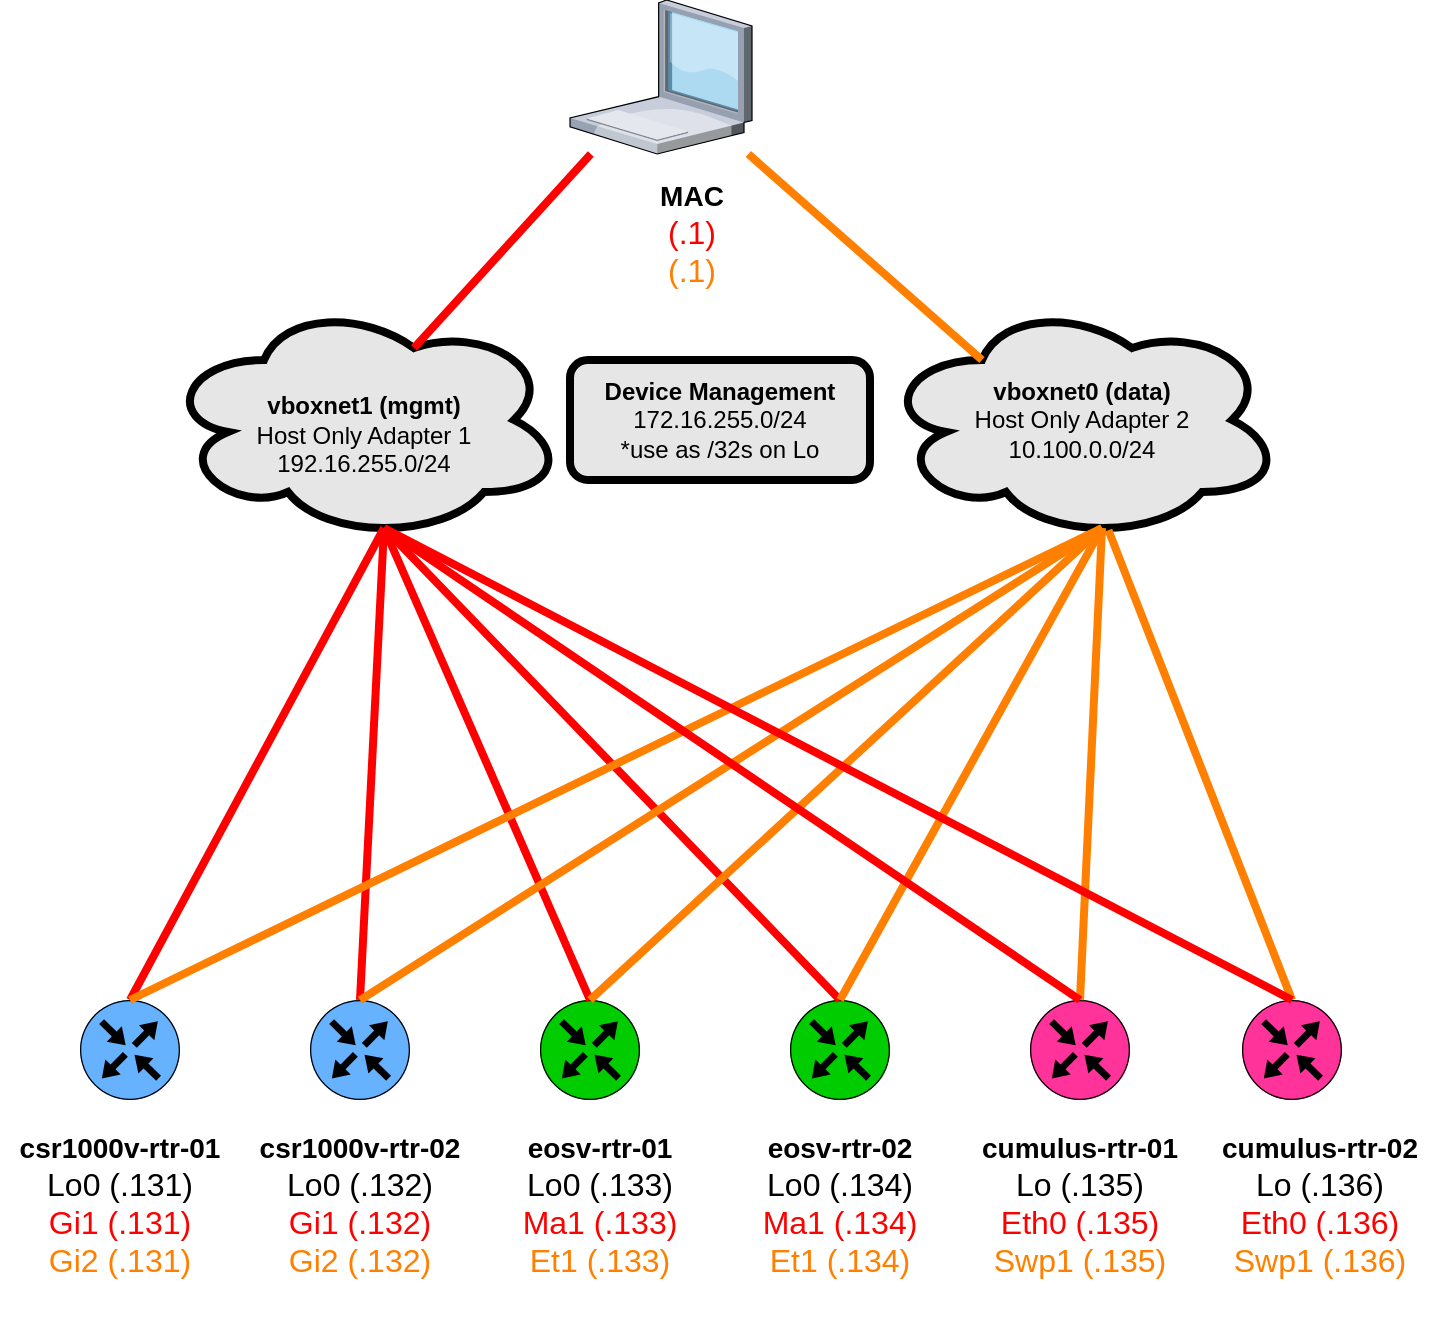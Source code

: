 <mxfile version="13.6.2" type="github">
  <diagram id="bjzrlniuoW9Y6wsvjh16" name="base-config">
    <mxGraphModel dx="1188" dy="589" grid="1" gridSize="10" guides="1" tooltips="1" connect="1" arrows="1" fold="1" page="1" pageScale="1" pageWidth="850" pageHeight="1100" math="0" shadow="0">
      <root>
        <mxCell id="0" />
        <mxCell id="1" parent="0" />
        <mxCell id="K3_CRyfxQu7D6miHCibi-1" value="" style="points=[[0.5,0,0],[1,0.5,0],[0.5,1,0],[0,0.5,0],[0.145,0.145,0],[0.856,0.145,0],[0.855,0.856,0],[0.145,0.855,0]];verticalLabelPosition=bottom;html=1;verticalAlign=top;aspect=fixed;align=center;pointerEvents=1;shape=mxgraph.cisco19.rect;prIcon=router;strokeColor=#000000;fillColor=#66B2FF;" parent="1" vertex="1">
          <mxGeometry x="119" y="630" width="50" height="50" as="geometry" />
        </mxCell>
        <mxCell id="K3_CRyfxQu7D6miHCibi-2" value="&lt;div&gt;&lt;b&gt;vboxnet0 (data)&lt;/b&gt;&lt;br&gt;Host Only Adapter 2&lt;/div&gt;&lt;div&gt;10.100.0.0/24&lt;/div&gt;" style="ellipse;shape=cloud;whiteSpace=wrap;html=1;strokeWidth=4;fillColor=#E6E6E6;" parent="1" vertex="1">
          <mxGeometry x="520" y="280" width="200" height="120" as="geometry" />
        </mxCell>
        <mxCell id="K3_CRyfxQu7D6miHCibi-3" value="" style="verticalLabelPosition=bottom;aspect=fixed;html=1;verticalAlign=top;strokeColor=none;align=center;outlineConnect=0;shape=mxgraph.citrix.laptop_1;" parent="1" vertex="1">
          <mxGeometry x="364" y="130" width="91" height="77" as="geometry" />
        </mxCell>
        <mxCell id="K3_CRyfxQu7D6miHCibi-8" value="&lt;br&gt;&lt;div&gt;&lt;b&gt;vboxnet1 (mgmt)&lt;br&gt;&lt;/b&gt;&lt;/div&gt;Host Only Adapter 1&lt;br&gt;&lt;div&gt;192.16.255.0/24&lt;br&gt;&lt;/div&gt;" style="ellipse;shape=cloud;whiteSpace=wrap;html=1;strokeWidth=4;fillColor=#E6E6E6;" parent="1" vertex="1">
          <mxGeometry x="161" y="280" width="200" height="120" as="geometry" />
        </mxCell>
        <mxCell id="K3_CRyfxQu7D6miHCibi-9" value="" style="endArrow=none;html=1;exitX=0.625;exitY=0.2;exitDx=0;exitDy=0;exitPerimeter=0;strokeColor=#FF0000;strokeWidth=4;" parent="1" source="K3_CRyfxQu7D6miHCibi-8" target="K3_CRyfxQu7D6miHCibi-3" edge="1">
          <mxGeometry width="50" height="50" relative="1" as="geometry">
            <mxPoint x="570" y="390" as="sourcePoint" />
            <mxPoint x="620" y="340" as="targetPoint" />
          </mxGeometry>
        </mxCell>
        <mxCell id="K3_CRyfxQu7D6miHCibi-11" value="" style="points=[[0.5,0,0],[1,0.5,0],[0.5,1,0],[0,0.5,0],[0.145,0.145,0],[0.856,0.145,0],[0.855,0.856,0],[0.145,0.855,0]];verticalLabelPosition=bottom;html=1;verticalAlign=top;aspect=fixed;align=center;pointerEvents=1;shape=mxgraph.cisco19.rect;prIcon=router;strokeColor=#000000;fillColor=#66B2FF;" parent="1" vertex="1">
          <mxGeometry x="234" y="630" width="50" height="50" as="geometry" />
        </mxCell>
        <mxCell id="K3_CRyfxQu7D6miHCibi-12" value="" style="points=[[0.5,0,0],[1,0.5,0],[0.5,1,0],[0,0.5,0],[0.145,0.145,0],[0.856,0.145,0],[0.855,0.856,0],[0.145,0.855,0]];verticalLabelPosition=bottom;html=1;verticalAlign=top;aspect=fixed;align=center;pointerEvents=1;shape=mxgraph.cisco19.rect;prIcon=router;strokeColor=#000000;fillColor=#00CC00;" parent="1" vertex="1">
          <mxGeometry x="349" y="630" width="50" height="50" as="geometry" />
        </mxCell>
        <mxCell id="K3_CRyfxQu7D6miHCibi-13" value="" style="points=[[0.5,0,0],[1,0.5,0],[0.5,1,0],[0,0.5,0],[0.145,0.145,0],[0.856,0.145,0],[0.855,0.856,0],[0.145,0.855,0]];verticalLabelPosition=bottom;html=1;verticalAlign=top;aspect=fixed;align=center;pointerEvents=1;shape=mxgraph.cisco19.rect;prIcon=router;strokeColor=#000000;fillColor=#00CC00;" parent="1" vertex="1">
          <mxGeometry x="474" y="630" width="50" height="50" as="geometry" />
        </mxCell>
        <mxCell id="gvP_JUh8MGZcJP30kNER-1" value="" style="endArrow=none;html=1;exitX=0.55;exitY=0.95;exitDx=0;exitDy=0;exitPerimeter=0;strokeColor=#FF0000;strokeWidth=4;entryX=0.5;entryY=0;entryDx=0;entryDy=0;entryPerimeter=0;" parent="1" source="K3_CRyfxQu7D6miHCibi-8" target="K3_CRyfxQu7D6miHCibi-1" edge="1">
          <mxGeometry width="50" height="50" relative="1" as="geometry">
            <mxPoint x="250" y="302" as="sourcePoint" />
            <mxPoint x="270" y="270" as="targetPoint" />
          </mxGeometry>
        </mxCell>
        <mxCell id="gvP_JUh8MGZcJP30kNER-2" value="" style="endArrow=none;html=1;exitX=0.55;exitY=0.95;exitDx=0;exitDy=0;exitPerimeter=0;strokeColor=#FF0000;strokeWidth=4;entryX=0.5;entryY=0;entryDx=0;entryDy=0;entryPerimeter=0;" parent="1" source="K3_CRyfxQu7D6miHCibi-8" target="K3_CRyfxQu7D6miHCibi-11" edge="1">
          <mxGeometry width="50" height="50" relative="1" as="geometry">
            <mxPoint x="280" y="404" as="sourcePoint" />
            <mxPoint x="275" y="560" as="targetPoint" />
          </mxGeometry>
        </mxCell>
        <mxCell id="gvP_JUh8MGZcJP30kNER-3" value="" style="endArrow=none;html=1;exitX=0.55;exitY=0.95;exitDx=0;exitDy=0;exitPerimeter=0;strokeColor=#FF0000;strokeWidth=4;entryX=0.5;entryY=0;entryDx=0;entryDy=0;entryPerimeter=0;" parent="1" source="K3_CRyfxQu7D6miHCibi-8" target="K3_CRyfxQu7D6miHCibi-13" edge="1">
          <mxGeometry width="50" height="50" relative="1" as="geometry">
            <mxPoint x="280" y="404" as="sourcePoint" />
            <mxPoint x="375" y="560" as="targetPoint" />
          </mxGeometry>
        </mxCell>
        <mxCell id="gvP_JUh8MGZcJP30kNER-4" value="" style="endArrow=none;html=1;strokeColor=#FF0000;strokeWidth=4;entryX=0.5;entryY=0;entryDx=0;entryDy=0;entryPerimeter=0;exitX=0.55;exitY=0.95;exitDx=0;exitDy=0;exitPerimeter=0;" parent="1" source="K3_CRyfxQu7D6miHCibi-8" target="K3_CRyfxQu7D6miHCibi-12" edge="1">
          <mxGeometry width="50" height="50" relative="1" as="geometry">
            <mxPoint x="370" y="400" as="sourcePoint" />
            <mxPoint x="575" y="560" as="targetPoint" />
          </mxGeometry>
        </mxCell>
        <mxCell id="y7ACBOp6lDSDF_rMlVb1-1" value="&lt;div&gt;&lt;font style=&quot;font-size: 14px&quot;&gt;&lt;b&gt;csr1000v-rtr-01&lt;/b&gt;&lt;/font&gt;&lt;/div&gt;&lt;div&gt;&lt;font style=&quot;font-size: 14px&quot;&gt;&lt;font size=&quot;3&quot;&gt;Lo0 (.131)&lt;/font&gt;&lt;b&gt;&lt;br&gt;&lt;/b&gt;&lt;/font&gt;&lt;/div&gt;&lt;div&gt;&lt;font size=&quot;3&quot; color=&quot;#FF0000&quot;&gt;Gi1 (.131)&lt;/font&gt;&lt;/div&gt;&lt;div&gt;&lt;font size=&quot;3&quot; color=&quot;#FF8000&quot;&gt;Gi2 (.131)&lt;/font&gt;&lt;b&gt;&lt;br&gt;&lt;/b&gt;&lt;/div&gt;&lt;div&gt;&lt;b&gt;&lt;br&gt;&lt;/b&gt;&lt;/div&gt;" style="text;html=1;strokeColor=none;fillColor=none;align=center;verticalAlign=middle;whiteSpace=wrap;rounded=0;" parent="1" vertex="1">
          <mxGeometry x="79" y="680" width="120" height="120" as="geometry" />
        </mxCell>
        <mxCell id="y7ACBOp6lDSDF_rMlVb1-5" value="&lt;div&gt;&lt;font style=&quot;font-size: 14px&quot;&gt;&lt;b&gt;csr1000v-rtr-02&lt;/b&gt;&lt;/font&gt;&lt;br&gt;&lt;div&gt;&lt;font style=&quot;font-size: 14px&quot;&gt;&lt;font size=&quot;3&quot;&gt;Lo0 (.132)&lt;/font&gt;&lt;b&gt;&lt;br&gt;&lt;/b&gt;&lt;/font&gt;&lt;/div&gt;&lt;/div&gt;&lt;div&gt;&lt;font size=&quot;3&quot; color=&quot;#FF0000&quot;&gt;Gi1 (.132)&lt;/font&gt;&lt;/div&gt;&lt;div&gt;&lt;font size=&quot;3&quot; color=&quot;#FF8000&quot;&gt;Gi2 (.132)&lt;/font&gt;&lt;b&gt;&lt;br&gt;&lt;/b&gt;&lt;/div&gt;&lt;div&gt;&lt;b&gt;&lt;br&gt;&lt;/b&gt;&lt;/div&gt;" style="text;html=1;strokeColor=none;fillColor=none;align=center;verticalAlign=middle;whiteSpace=wrap;rounded=0;" parent="1" vertex="1">
          <mxGeometry x="199" y="680" width="120" height="120" as="geometry" />
        </mxCell>
        <mxCell id="y7ACBOp6lDSDF_rMlVb1-6" value="&lt;div&gt;&lt;font style=&quot;font-size: 14px&quot;&gt;&lt;b&gt;eosv-rtr-01&lt;/b&gt;&lt;/font&gt;&lt;/div&gt;&lt;div&gt;&lt;font style=&quot;font-size: 14px&quot;&gt;&lt;font size=&quot;3&quot;&gt;Lo0 (.133)&lt;/font&gt;&lt;b&gt;&lt;br&gt;&lt;/b&gt;&lt;/font&gt;&lt;/div&gt;&lt;div&gt;&lt;font size=&quot;3&quot; color=&quot;#FF0000&quot;&gt;Ma1 (.133)&lt;/font&gt;&lt;/div&gt;&lt;div&gt;&lt;font size=&quot;3&quot; color=&quot;#FF8000&quot;&gt;Et1 (.133)&lt;/font&gt;&lt;b&gt;&lt;br&gt;&lt;/b&gt;&lt;/div&gt;&lt;div&gt;&lt;b&gt;&lt;br&gt;&lt;/b&gt;&lt;/div&gt;" style="text;html=1;strokeColor=none;fillColor=none;align=center;verticalAlign=middle;whiteSpace=wrap;rounded=0;" parent="1" vertex="1">
          <mxGeometry x="319" y="680" width="120" height="120" as="geometry" />
        </mxCell>
        <mxCell id="y7ACBOp6lDSDF_rMlVb1-7" value="&lt;div&gt;&lt;font style=&quot;font-size: 14px&quot;&gt;&lt;b&gt;eosv-rtr-02&lt;/b&gt;&lt;/font&gt;&lt;/div&gt;&lt;div&gt;&lt;font style=&quot;font-size: 14px&quot;&gt;&lt;font size=&quot;3&quot;&gt;Lo0 (.134)&lt;/font&gt;&lt;b&gt;&lt;br&gt;&lt;/b&gt;&lt;/font&gt;&lt;/div&gt;&lt;div&gt;&lt;font size=&quot;3&quot; color=&quot;#FF0000&quot;&gt;Ma1 (.134)&lt;/font&gt;&lt;/div&gt;&lt;div&gt;&lt;font size=&quot;3&quot; color=&quot;#FF8000&quot;&gt;Et1 (.134)&lt;/font&gt;&lt;b&gt;&lt;br&gt;&lt;/b&gt;&lt;/div&gt;&lt;div&gt;&lt;b&gt;&lt;br&gt;&lt;/b&gt;&lt;/div&gt;" style="text;html=1;strokeColor=none;fillColor=none;align=center;verticalAlign=middle;whiteSpace=wrap;rounded=0;" parent="1" vertex="1">
          <mxGeometry x="439" y="680" width="120" height="120" as="geometry" />
        </mxCell>
        <mxCell id="y7ACBOp6lDSDF_rMlVb1-8" value="" style="endArrow=none;html=1;exitX=0.5;exitY=0;exitDx=0;exitDy=0;exitPerimeter=0;strokeWidth=4;entryX=0.55;entryY=0.95;entryDx=0;entryDy=0;entryPerimeter=0;strokeColor=#FF8000;" parent="1" source="K3_CRyfxQu7D6miHCibi-1" target="K3_CRyfxQu7D6miHCibi-2" edge="1">
          <mxGeometry width="50" height="50" relative="1" as="geometry">
            <mxPoint x="280" y="404" as="sourcePoint" />
            <mxPoint x="550" y="640" as="targetPoint" />
          </mxGeometry>
        </mxCell>
        <mxCell id="y7ACBOp6lDSDF_rMlVb1-9" value="" style="endArrow=none;html=1;exitX=0.5;exitY=0;exitDx=0;exitDy=0;exitPerimeter=0;strokeWidth=4;entryX=0.55;entryY=0.95;entryDx=0;entryDy=0;entryPerimeter=0;strokeColor=#FF8000;" parent="1" source="K3_CRyfxQu7D6miHCibi-11" target="K3_CRyfxQu7D6miHCibi-2" edge="1">
          <mxGeometry width="50" height="50" relative="1" as="geometry">
            <mxPoint x="195" y="640" as="sourcePoint" />
            <mxPoint x="640" y="404" as="targetPoint" />
          </mxGeometry>
        </mxCell>
        <mxCell id="y7ACBOp6lDSDF_rMlVb1-10" value="" style="endArrow=none;html=1;exitX=0.5;exitY=0;exitDx=0;exitDy=0;exitPerimeter=0;strokeWidth=4;strokeColor=#FF8000;entryX=0.55;entryY=0.95;entryDx=0;entryDy=0;entryPerimeter=0;" parent="1" source="K3_CRyfxQu7D6miHCibi-12" target="K3_CRyfxQu7D6miHCibi-2" edge="1">
          <mxGeometry width="50" height="50" relative="1" as="geometry">
            <mxPoint x="310" y="640" as="sourcePoint" />
            <mxPoint x="660" y="440" as="targetPoint" />
          </mxGeometry>
        </mxCell>
        <mxCell id="y7ACBOp6lDSDF_rMlVb1-11" value="" style="endArrow=none;html=1;exitX=0.5;exitY=0;exitDx=0;exitDy=0;exitPerimeter=0;strokeWidth=4;strokeColor=#FF8000;entryX=0.55;entryY=0.95;entryDx=0;entryDy=0;entryPerimeter=0;" parent="1" source="K3_CRyfxQu7D6miHCibi-13" target="K3_CRyfxQu7D6miHCibi-2" edge="1">
          <mxGeometry width="50" height="50" relative="1" as="geometry">
            <mxPoint x="425" y="640" as="sourcePoint" />
            <mxPoint x="640" y="400" as="targetPoint" />
          </mxGeometry>
        </mxCell>
        <mxCell id="XpuALIE9WGxtlJ8F0vGw-2" value="&lt;div&gt;&lt;b&gt;Device Management &lt;br&gt;&lt;/b&gt;&lt;/div&gt;&lt;div&gt;172.16.255.0/24&lt;/div&gt;&lt;div&gt;*use as /32s on Lo&lt;br&gt;&lt;/div&gt;" style="rounded=1;whiteSpace=wrap;html=1;strokeColor=#000000;strokeWidth=4;fillColor=#E6E6E6;" parent="1" vertex="1">
          <mxGeometry x="364" y="310" width="150" height="60" as="geometry" />
        </mxCell>
        <mxCell id="XpuALIE9WGxtlJ8F0vGw-3" value="" style="endArrow=none;html=1;exitX=0.25;exitY=0.25;exitDx=0;exitDy=0;exitPerimeter=0;strokeWidth=4;strokeColor=#FF8000;" parent="1" source="K3_CRyfxQu7D6miHCibi-2" target="K3_CRyfxQu7D6miHCibi-3" edge="1">
          <mxGeometry width="50" height="50" relative="1" as="geometry">
            <mxPoint x="550" y="640" as="sourcePoint" />
            <mxPoint x="640" y="404" as="targetPoint" />
          </mxGeometry>
        </mxCell>
        <mxCell id="XpuALIE9WGxtlJ8F0vGw-4" value="&lt;div&gt;&lt;font style=&quot;font-size: 14px&quot;&gt;&lt;b&gt;MAC&lt;/b&gt;&lt;/font&gt;&lt;/div&gt;&lt;div&gt;&lt;font size=&quot;3&quot; color=&quot;#FF8000&quot;&gt;&lt;font color=&quot;#FF0000&quot;&gt;(.1)&lt;/font&gt;&lt;br&gt;&lt;/font&gt;&lt;/div&gt;&lt;div&gt;&lt;font size=&quot;3&quot; color=&quot;#FF8000&quot;&gt;(.1)&lt;/font&gt;&lt;b&gt;&lt;br&gt;&lt;/b&gt;&lt;/div&gt;&lt;div&gt;&lt;b&gt;&lt;br&gt;&lt;/b&gt;&lt;/div&gt;" style="text;html=1;strokeColor=none;fillColor=none;align=center;verticalAlign=middle;whiteSpace=wrap;rounded=0;" parent="1" vertex="1">
          <mxGeometry x="365" y="207" width="120" height="93" as="geometry" />
        </mxCell>
        <mxCell id="lJYO8JGvpGGt4GZoy6BK-1" value="" style="points=[[0.5,0,0],[1,0.5,0],[0.5,1,0],[0,0.5,0],[0.145,0.145,0],[0.856,0.145,0],[0.855,0.856,0],[0.145,0.855,0]];verticalLabelPosition=bottom;html=1;verticalAlign=top;aspect=fixed;align=center;pointerEvents=1;shape=mxgraph.cisco19.rect;prIcon=router;strokeColor=#000000;fillColor=#FF3399;" vertex="1" parent="1">
          <mxGeometry x="594" y="630" width="50" height="50" as="geometry" />
        </mxCell>
        <mxCell id="lJYO8JGvpGGt4GZoy6BK-2" value="&lt;font style=&quot;font-size: 14px&quot;&gt;&lt;b&gt;cumulus-rtr-01&lt;/b&gt;&lt;/font&gt;&lt;div&gt;&lt;font style=&quot;font-size: 14px&quot;&gt;&lt;font size=&quot;3&quot;&gt;Lo (.135)&lt;/font&gt;&lt;b&gt;&lt;br&gt;&lt;/b&gt;&lt;/font&gt;&lt;/div&gt;&lt;div&gt;&lt;font size=&quot;3&quot; color=&quot;#FF0000&quot;&gt;Eth0 (.135)&lt;/font&gt;&lt;/div&gt;&lt;div&gt;&lt;font size=&quot;3&quot; color=&quot;#FF8000&quot;&gt;Swp1 (.135)&lt;/font&gt;&lt;b&gt;&lt;br&gt;&lt;/b&gt;&lt;/div&gt;&lt;div&gt;&lt;b&gt;&lt;br&gt;&lt;/b&gt;&lt;/div&gt;" style="text;html=1;strokeColor=none;fillColor=none;align=center;verticalAlign=middle;whiteSpace=wrap;rounded=0;" vertex="1" parent="1">
          <mxGeometry x="559" y="680" width="120" height="120" as="geometry" />
        </mxCell>
        <mxCell id="lJYO8JGvpGGt4GZoy6BK-3" value="" style="points=[[0.5,0,0],[1,0.5,0],[0.5,1,0],[0,0.5,0],[0.145,0.145,0],[0.856,0.145,0],[0.855,0.856,0],[0.145,0.855,0]];verticalLabelPosition=bottom;html=1;verticalAlign=top;aspect=fixed;align=center;pointerEvents=1;shape=mxgraph.cisco19.rect;prIcon=router;strokeColor=#000000;fillColor=#FF3399;" vertex="1" parent="1">
          <mxGeometry x="700" y="630" width="50" height="50" as="geometry" />
        </mxCell>
        <mxCell id="lJYO8JGvpGGt4GZoy6BK-4" value="&lt;div&gt;&lt;font style=&quot;font-size: 14px&quot;&gt;&lt;b&gt;cumulus-rtr-02&lt;/b&gt;&lt;/font&gt;&lt;/div&gt;&lt;div&gt;&lt;font style=&quot;font-size: 14px&quot;&gt;&lt;font size=&quot;3&quot;&gt;Lo (.136)&lt;/font&gt;&lt;b&gt;&lt;br&gt;&lt;/b&gt;&lt;/font&gt;&lt;/div&gt;&lt;div&gt;&lt;font size=&quot;3&quot; color=&quot;#FF0000&quot;&gt;Eth0 (.136)&lt;/font&gt;&lt;/div&gt;&lt;div&gt;&lt;font size=&quot;3&quot; color=&quot;#FF8000&quot;&gt;Swp1 (.136)&lt;/font&gt;&lt;b&gt;&lt;br&gt;&lt;/b&gt;&lt;/div&gt;&lt;div&gt;&lt;b&gt;&lt;br&gt;&lt;/b&gt;&lt;/div&gt;" style="text;html=1;strokeColor=none;fillColor=none;align=center;verticalAlign=middle;whiteSpace=wrap;rounded=0;" vertex="1" parent="1">
          <mxGeometry x="679" y="680" width="120" height="120" as="geometry" />
        </mxCell>
        <mxCell id="lJYO8JGvpGGt4GZoy6BK-5" value="" style="endArrow=none;html=1;exitX=0.5;exitY=0;exitDx=0;exitDy=0;exitPerimeter=0;strokeWidth=4;strokeColor=#FF8000;entryX=0.55;entryY=0.95;entryDx=0;entryDy=0;entryPerimeter=0;" edge="1" parent="1" source="lJYO8JGvpGGt4GZoy6BK-1" target="K3_CRyfxQu7D6miHCibi-2">
          <mxGeometry width="50" height="50" relative="1" as="geometry">
            <mxPoint x="509" y="640" as="sourcePoint" />
            <mxPoint x="640" y="420" as="targetPoint" />
          </mxGeometry>
        </mxCell>
        <mxCell id="lJYO8JGvpGGt4GZoy6BK-6" value="" style="endArrow=none;html=1;exitX=0.5;exitY=0;exitDx=0;exitDy=0;exitPerimeter=0;strokeWidth=4;strokeColor=#FF8000;entryX=0.566;entryY=0.959;entryDx=0;entryDy=0;entryPerimeter=0;" edge="1" parent="1" source="lJYO8JGvpGGt4GZoy6BK-3" target="K3_CRyfxQu7D6miHCibi-2">
          <mxGeometry width="50" height="50" relative="1" as="geometry">
            <mxPoint x="629" y="640" as="sourcePoint" />
            <mxPoint x="725" y="460" as="targetPoint" />
          </mxGeometry>
        </mxCell>
        <mxCell id="lJYO8JGvpGGt4GZoy6BK-7" value="" style="endArrow=none;html=1;strokeColor=#FF0000;strokeWidth=4;entryX=0.5;entryY=0;entryDx=0;entryDy=0;entryPerimeter=0;exitX=0.55;exitY=0.95;exitDx=0;exitDy=0;exitPerimeter=0;" edge="1" parent="1" source="K3_CRyfxQu7D6miHCibi-8" target="lJYO8JGvpGGt4GZoy6BK-1">
          <mxGeometry width="50" height="50" relative="1" as="geometry">
            <mxPoint x="281" y="404" as="sourcePoint" />
            <mxPoint x="509" y="640" as="targetPoint" />
          </mxGeometry>
        </mxCell>
        <mxCell id="lJYO8JGvpGGt4GZoy6BK-8" value="" style="endArrow=none;html=1;strokeColor=#FF0000;strokeWidth=4;entryX=0.5;entryY=0;entryDx=0;entryDy=0;entryPerimeter=0;exitX=0.55;exitY=0.95;exitDx=0;exitDy=0;exitPerimeter=0;" edge="1" parent="1" source="K3_CRyfxQu7D6miHCibi-8" target="lJYO8JGvpGGt4GZoy6BK-3">
          <mxGeometry width="50" height="50" relative="1" as="geometry">
            <mxPoint x="330.466" y="398.238" as="sourcePoint" />
            <mxPoint x="629.0" y="640" as="targetPoint" />
          </mxGeometry>
        </mxCell>
      </root>
    </mxGraphModel>
  </diagram>
</mxfile>

